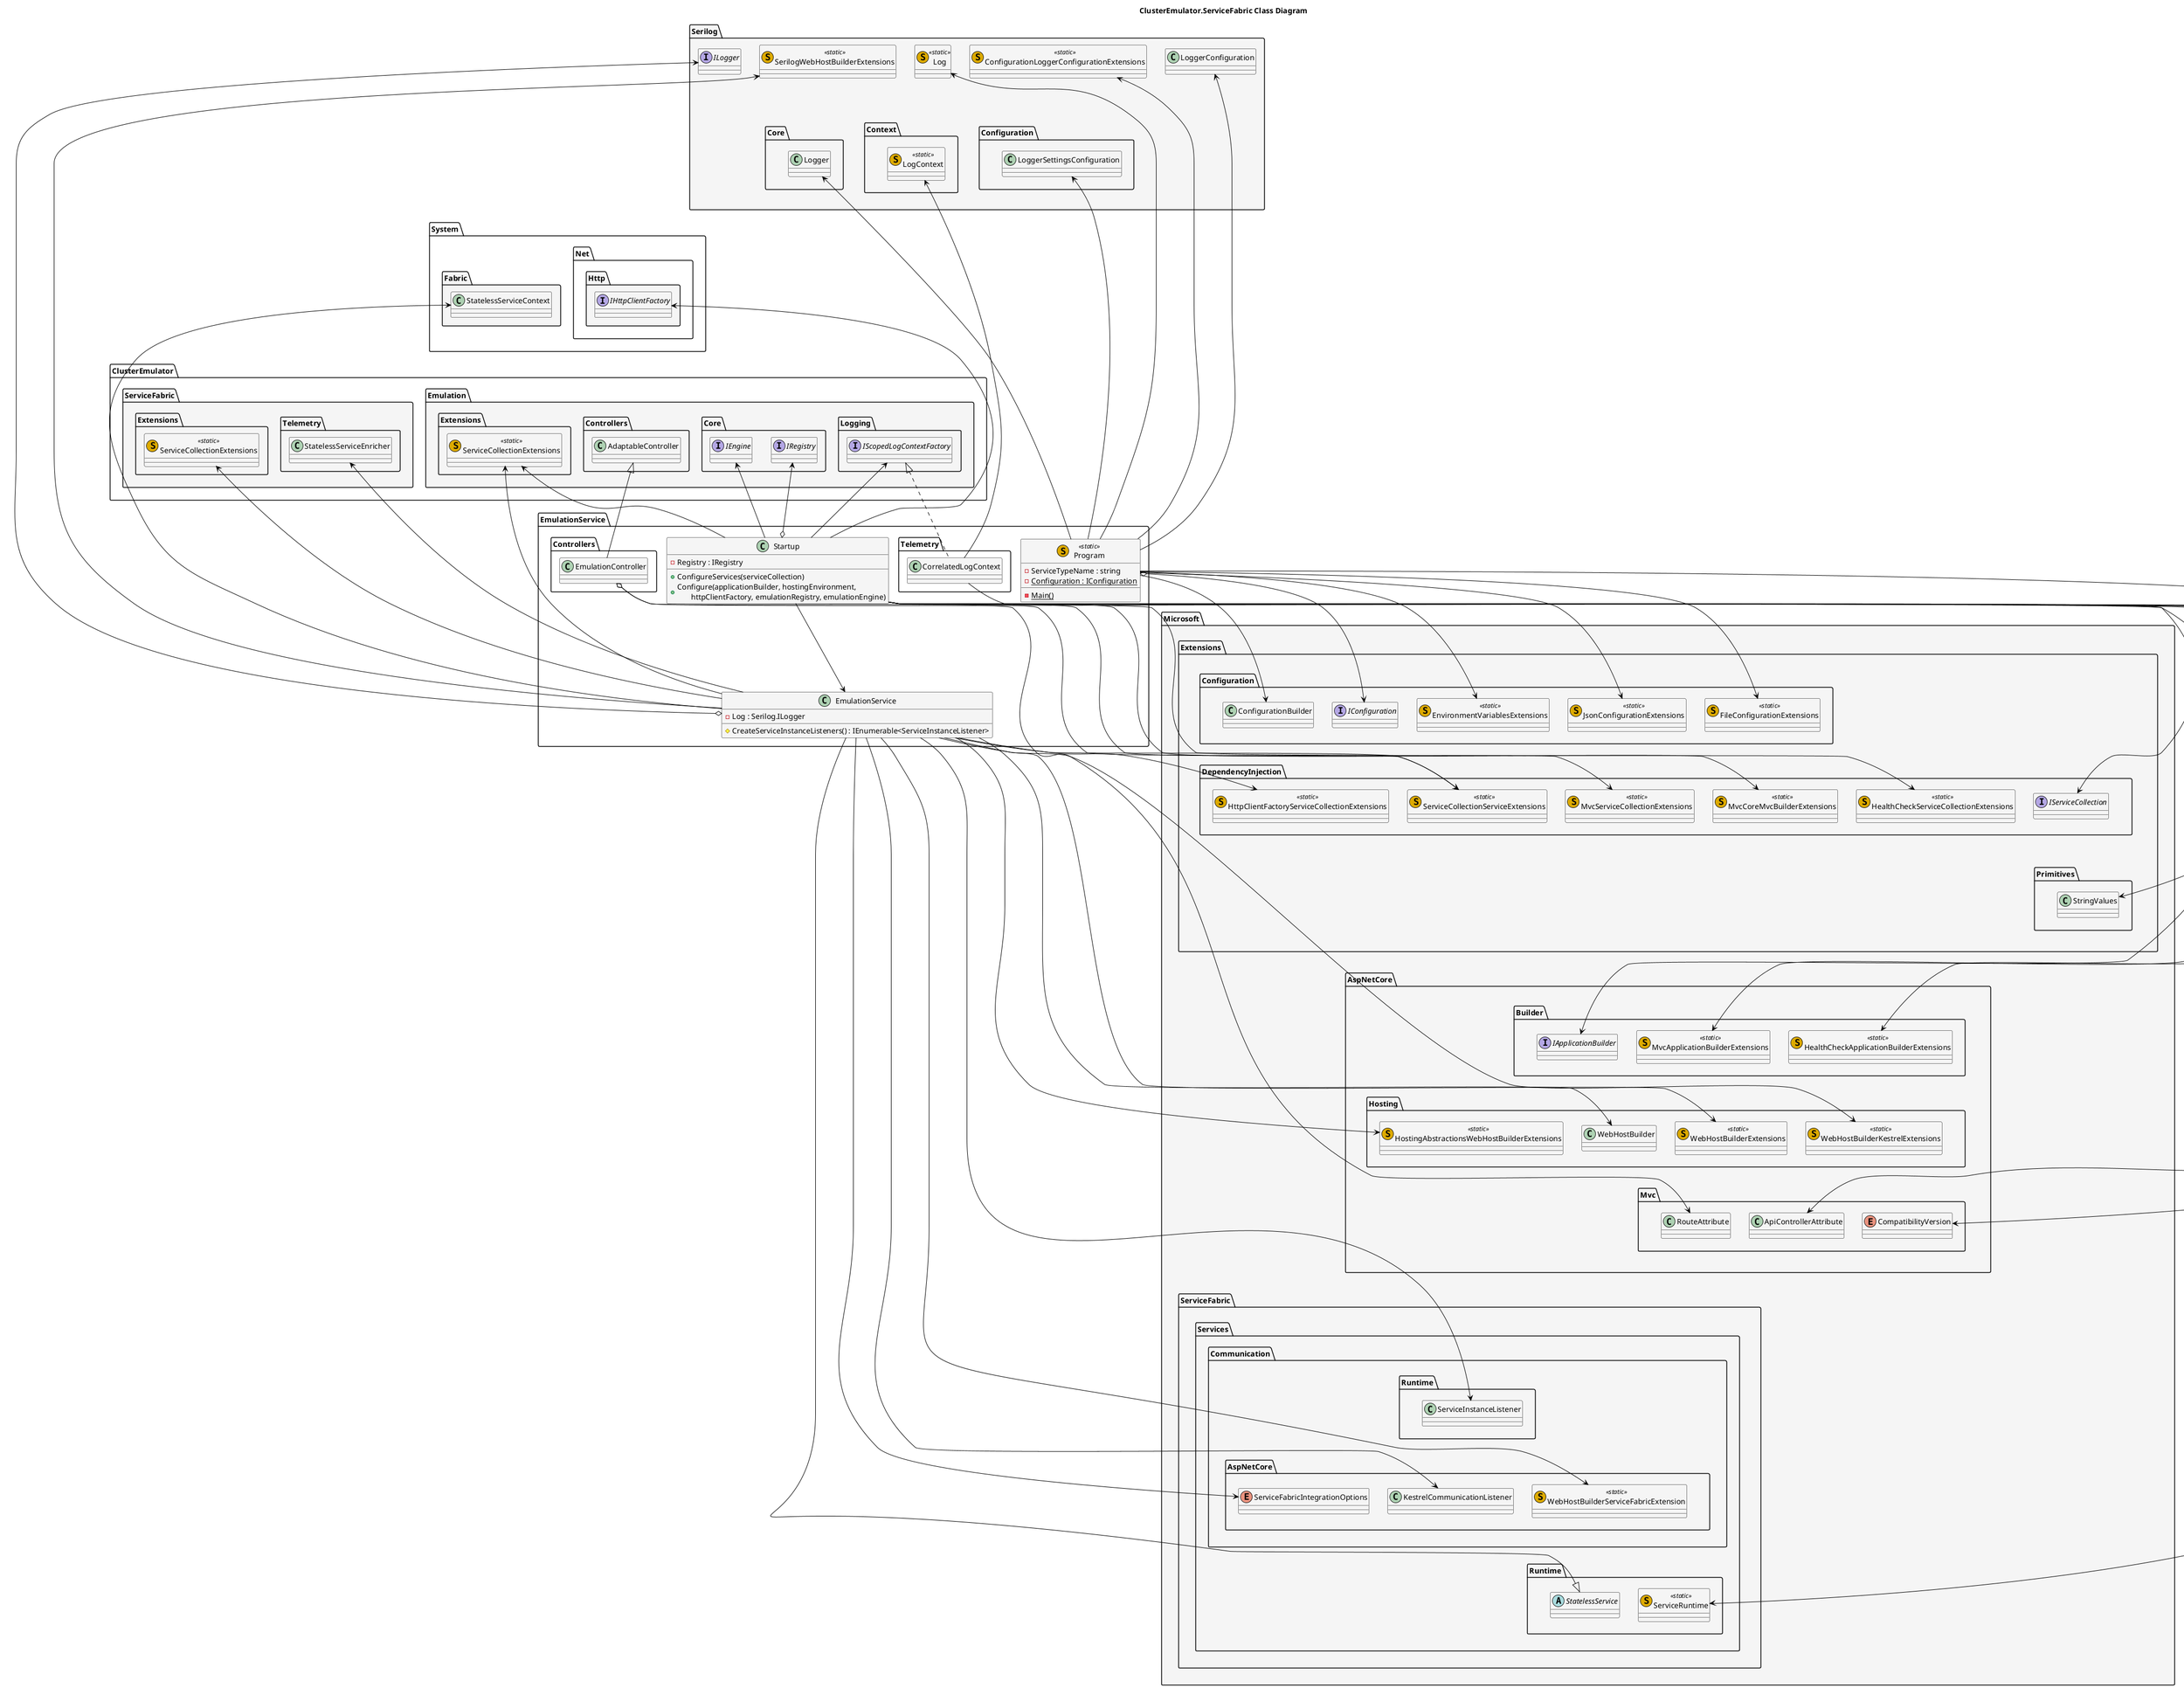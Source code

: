 @startuml

title ClusterEmulator.ServiceFabric Class Diagram

skinparam class {
    FontName Arial
    BorderColor black
    BackgroundColor whitesmoke
    ArrowColor black
}

namespace EmulationService {
    namespace Controllers {
        class EmulationController
    }

    namespace Telemetry {
        class CorrelatedLogContext
    }

    class EmulationService {
        - Log : Serilog.ILogger
        # CreateServiceInstanceListeners() : IEnumerable<ServiceInstanceListener>
    }

    class Program << (S,#DDAA00) static >> {
        - ServiceTypeName : string
        {static} - Configuration : IConfiguration
        {static} - Main()
    }

    class Startup {
        - Registry : IRegistry
        + ConfigureServices(serviceCollection)
        + Configure(applicationBuilder, hostingEnvironment,\n       httpClientFactory, emulationRegistry, emulationEngine)
    }

    Startup --> EmulationService

    'Startup -> EmulationService.Telemetry.CorrelatedLogContext'
}

namespace ClusterEmulator.ServiceFabric #whitesmoke {
    namespace Extensions {
        class ServiceCollectionExtensions << (S,#DDAA00) static >>
    }

    namespace Telemetry {
        class StatelessServiceEnricher
    }
}

namespace System.Fabric #whitesmoke {
    class StatelessServiceContext
}

namespace Serilog #whitesmoke {
    namespace Core {
        class Logger
    }

    namespace Context {
        class LogContext << (S,#DDAA00) static >>
    }

    namespace Configuration {
        class LoggerSettingsConfiguration
    }

    interface ILogger
    class SerilogWebHostBuilderExtensions << (S,#DDAA00) static >>
    class ConfigurationLoggerConfigurationExtensions << (S,#DDAA00) static >>
    class LoggerConfiguration
    class Log << (S,#DDAA00) static >>
}

namespace ClusterEmulator.Emulation #whitesmoke {
    namespace Core {
        interface IEngine
        interface IRegistry
    }

    namespace Controllers {
        class AdaptableController
    }

    namespace Logging {
        interface IScopedLogContextFactory
    }

    namespace Extensions {
        class ServiceCollectionExtensions << (S,#DDAA00) static >>
    }
}

namespace Microsoft #whitesmoke {
    namespace Extensions {
        namespace DependencyInjection {
            interface IServiceCollection
            class ServiceCollectionServiceExtensions << (S,#DDAA00) static >>
            class HttpClientFactoryServiceCollectionExtensions << (S,#DDAA00) static >>
            class MvcServiceCollectionExtensions << (S,#DDAA00) static >>
            class MvcCoreMvcBuilderExtensions << (S,#DDAA00) static >>
            class HealthCheckServiceCollectionExtensions << (S,#DDAA00) static >>
        }
        
        namespace Configuration {
            interface IConfiguration
            class ConfigurationBuilder
            class FileConfigurationExtensions << (S,#DDAA00) static >>
            class JsonConfigurationExtensions << (S,#DDAA00) static >>
            class EnvironmentVariablesExtensions << (S,#DDAA00) static >>
        }

        namespace Primitives {
            class StringValues
        }
    }

    namespace AspNetCore {
        namespace Hosting {
            class WebHostBuilder
            class WebHostBuilderExtensions << (S,#DDAA00) static >>
            class WebHostBuilderKestrelExtensions << (S,#DDAA00) static >>
            class HostingAbstractionsWebHostBuilderExtensions << (S,#DDAA00) static >>
        }

        namespace Mvc {
            enum CompatibilityVersion
            class ApiControllerAttribute
            class RouteAttribute
        }

        namespace Builder {
            interface IApplicationBuilder
            class MvcApplicationBuilderExtensions << (S,#DDAA00) static >>
            class HealthCheckApplicationBuilderExtensions << (S,#DDAA00) static >>
        }
    }

    namespace ServiceFabric {
        namespace Services {
            namespace Runtime {
                abstract StatelessService
                class ServiceRuntime << (S,#DDAA00) static >>
            }

            namespace Communication {
                namespace Runtime {
                    class ServiceInstanceListener
                }

                namespace AspNetCore {
                    class KestrelCommunicationListener
                    class WebHostBuilderServiceFabricExtension << (S,#DDAA00) static >>
                    enum ServiceFabricIntegrationOptions
                }
            }
        }
    }
}

'layout Microsoft namespaces'
Microsoft.Extensions -[hidden]----> Microsoft.AspNetCore
Microsoft.AspNetCore -[hidden]---> Microsoft.ServiceFabric

'layout Microsoft.Extensions namespaces'
Microsoft.Extensions.Configuration -[hidden]-> Microsoft.Extensions.DependencyInjection
Microsoft.Extensions.DependencyInjection -[hidden]--> Microsoft.Extensions.Primitives

'layout Microsoft.AspNetCore namespaces'
Microsoft.AspNetCore.Builder -[hidden]-> Microsoft.AspNetCore.Hosting
Microsoft.AspNetCore.Hosting -[hidden]-> Microsoft.AspNetCore.Mvc

'layout Microsoft.ServiceFabric namespaces'
Microsoft.ServiceFabric.Services.Communication.Runtime -[hidden]-> Microsoft.ServiceFabric.Services.Communication.AspNetCore
Microsoft.ServiceFabric.Services.Communication.AspNetCore -[hidden]-> Microsoft.ServiceFabric.Services.Runtime

namespace System.Net.Http #whitesmoke {
    interface IHttpClientFactory
}

'layout Serilog namespaces'
Serilog.Log -[hidden]--> Serilog.Context
Serilog.Context -[hidden]> Serilog.Configuration
Serilog.Configuration -[hidden]> Serilog.Core

'Emulation Service Connections'
EmulationService.Controllers.EmulationController o--> Microsoft.AspNetCore.Mvc.ApiControllerAttribute
EmulationService.Controllers.EmulationController o--> Microsoft.AspNetCore.Mvc.RouteAttribute
EmulationService.Controllers.EmulationController -up-|> ClusterEmulator.Emulation.Controllers.AdaptableController

EmulationService.Telemetry.CorrelatedLogContext .up.|> ClusterEmulator.Emulation.Logging.IScopedLogContextFactory
EmulationService.Telemetry.CorrelatedLogContext --> Microsoft.Extensions.Primitives.StringValues
EmulationService.Telemetry.CorrelatedLogContext -up---> Serilog.Context.LogContext

EmulationService.EmulationService --|> Microsoft.ServiceFabric.Services.Runtime.StatelessService
EmulationService.EmulationService o-up---> Serilog.ILogger
EmulationService.EmulationService -up-> ClusterEmulator.ServiceFabric.Telemetry.StatelessServiceEnricher
EmulationService.EmulationService -up-> System.Fabric.StatelessServiceContext
EmulationService.EmulationService --> Microsoft.ServiceFabric.Services.Communication.Runtime.ServiceInstanceListener
EmulationService.EmulationService --> Microsoft.ServiceFabric.Services.Communication.AspNetCore.KestrelCommunicationListener
EmulationService.EmulationService --> Microsoft.ServiceFabric.Services.Communication.AspNetCore.ServiceFabricIntegrationOptions
EmulationService.EmulationService --> Microsoft.ServiceFabric.Services.Communication.AspNetCore.WebHostBuilderServiceFabricExtension
EmulationService.EmulationService --> Microsoft.AspNetCore.Hosting.WebHostBuilder
EmulationService.EmulationService --> Microsoft.AspNetCore.Hosting.WebHostBuilderExtensions
EmulationService.EmulationService --> Microsoft.AspNetCore.Hosting.WebHostBuilderKestrelExtensions
EmulationService.EmulationService --> Microsoft.AspNetCore.Hosting.HostingAbstractionsWebHostBuilderExtensions
EmulationService.EmulationService --> Microsoft.Extensions.DependencyInjection.ServiceCollectionServiceExtensions
EmulationService.EmulationService --> Microsoft.Extensions.DependencyInjection.HttpClientFactoryServiceCollectionExtensions
EmulationService.EmulationService -up-> ClusterEmulator.ServiceFabric.Extensions.ServiceCollectionExtensions
EmulationService.EmulationService --> ClusterEmulator.Emulation.Extensions.ServiceCollectionExtensions
EmulationService.EmulationService -up---> Serilog.SerilogWebHostBuilderExtensions

EmulationService.Program o--> Microsoft.Extensions.Configuration.IConfiguration
EmulationService.Program --> Microsoft.Extensions.Configuration.ConfigurationBuilder
EmulationService.Program --> Microsoft.Extensions.Configuration.FileConfigurationExtensions
EmulationService.Program --> Microsoft.Extensions.Configuration.JsonConfigurationExtensions
EmulationService.Program --> Microsoft.Extensions.Configuration.EnvironmentVariablesExtensions
EmulationService.Program --> Microsoft.ServiceFabric.Services.Runtime.ServiceRuntime
EmulationService.Program -up---> Serilog.Log
EmulationService.Program -up---> Serilog.LoggerConfiguration
EmulationService.Program -up---> Serilog.Core.Logger
EmulationService.Program -up---> Serilog.Configuration.LoggerSettingsConfiguration
EmulationService.Program -up---> Serilog.ConfigurationLoggerConfigurationExtensions

EmulationService.Startup o-up-> ClusterEmulator.Emulation.Core.IRegistry
EmulationService.Startup -up-> ClusterEmulator.Emulation.Core.IEngine
EmulationService.Startup --> Microsoft.Extensions.DependencyInjection.IServiceCollection
EmulationService.Startup --> Microsoft.Extensions.DependencyInjection.ServiceCollectionServiceExtensions
EmulationService.Startup --> Microsoft.Extensions.DependencyInjection.MvcServiceCollectionExtensions
EmulationService.Startup --> Microsoft.Extensions.DependencyInjection.MvcCoreMvcBuilderExtensions
EmulationService.Startup --> Microsoft.Extensions.DependencyInjection.HealthCheckServiceCollectionExtensions
EmulationService.Startup --> Microsoft.AspNetCore.Mvc.CompatibilityVersion
EmulationService.Startup --> Microsoft.AspNetCore.Builder.IApplicationBuilder
EmulationService.Startup --> Microsoft.AspNetCore.Builder.MvcApplicationBuilderExtensions
EmulationService.Startup --> Microsoft.AspNetCore.Builder.HealthCheckApplicationBuilderExtensions
EmulationService.Startup -up--> System.Net.Http.IHttpClientFactory
EmulationService.Startup -up-> ClusterEmulator.Emulation.Extensions.ServiceCollectionExtensions
EmulationService.Startup -up-> ClusterEmulator.Emulation.Logging.IScopedLogContextFactory

@enduml